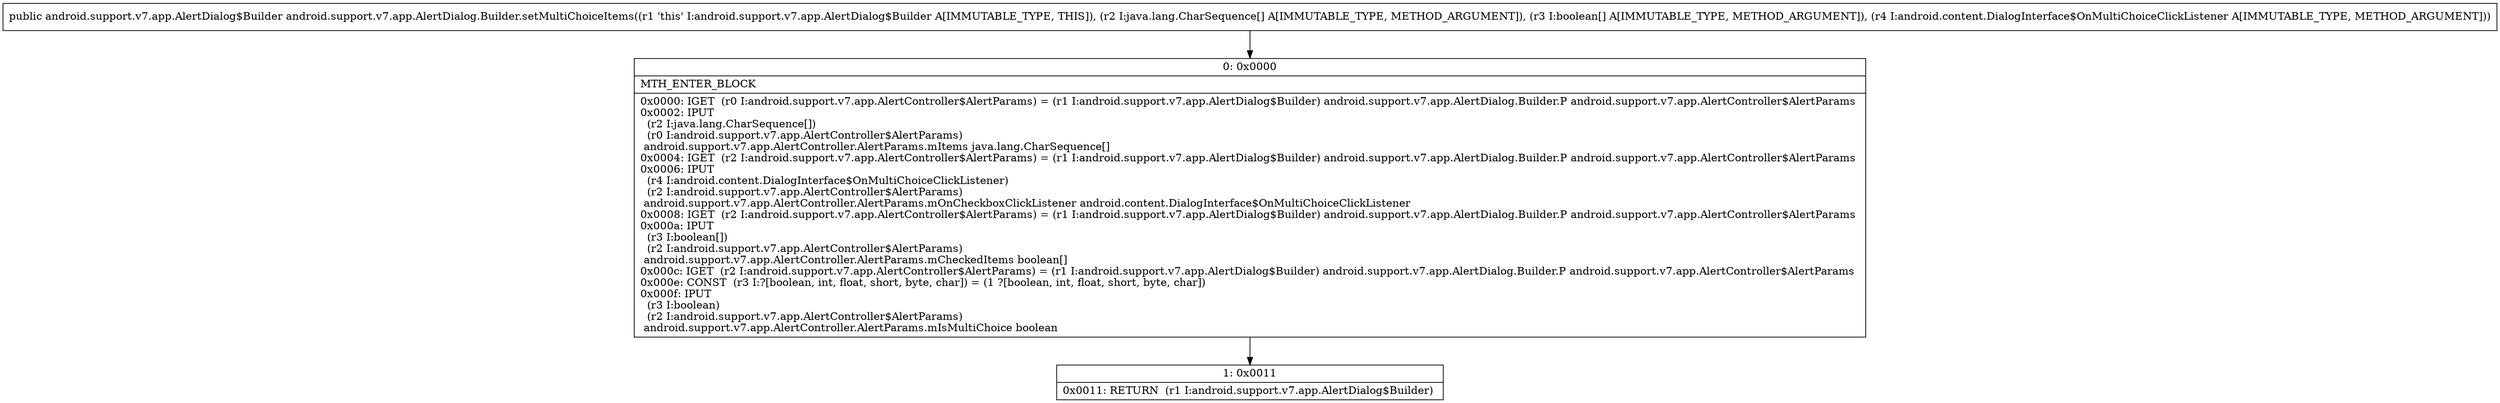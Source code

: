 digraph "CFG forandroid.support.v7.app.AlertDialog.Builder.setMultiChoiceItems([Ljava\/lang\/CharSequence;[ZLandroid\/content\/DialogInterface$OnMultiChoiceClickListener;)Landroid\/support\/v7\/app\/AlertDialog$Builder;" {
Node_0 [shape=record,label="{0\:\ 0x0000|MTH_ENTER_BLOCK\l|0x0000: IGET  (r0 I:android.support.v7.app.AlertController$AlertParams) = (r1 I:android.support.v7.app.AlertDialog$Builder) android.support.v7.app.AlertDialog.Builder.P android.support.v7.app.AlertController$AlertParams \l0x0002: IPUT  \l  (r2 I:java.lang.CharSequence[])\l  (r0 I:android.support.v7.app.AlertController$AlertParams)\l android.support.v7.app.AlertController.AlertParams.mItems java.lang.CharSequence[] \l0x0004: IGET  (r2 I:android.support.v7.app.AlertController$AlertParams) = (r1 I:android.support.v7.app.AlertDialog$Builder) android.support.v7.app.AlertDialog.Builder.P android.support.v7.app.AlertController$AlertParams \l0x0006: IPUT  \l  (r4 I:android.content.DialogInterface$OnMultiChoiceClickListener)\l  (r2 I:android.support.v7.app.AlertController$AlertParams)\l android.support.v7.app.AlertController.AlertParams.mOnCheckboxClickListener android.content.DialogInterface$OnMultiChoiceClickListener \l0x0008: IGET  (r2 I:android.support.v7.app.AlertController$AlertParams) = (r1 I:android.support.v7.app.AlertDialog$Builder) android.support.v7.app.AlertDialog.Builder.P android.support.v7.app.AlertController$AlertParams \l0x000a: IPUT  \l  (r3 I:boolean[])\l  (r2 I:android.support.v7.app.AlertController$AlertParams)\l android.support.v7.app.AlertController.AlertParams.mCheckedItems boolean[] \l0x000c: IGET  (r2 I:android.support.v7.app.AlertController$AlertParams) = (r1 I:android.support.v7.app.AlertDialog$Builder) android.support.v7.app.AlertDialog.Builder.P android.support.v7.app.AlertController$AlertParams \l0x000e: CONST  (r3 I:?[boolean, int, float, short, byte, char]) = (1 ?[boolean, int, float, short, byte, char]) \l0x000f: IPUT  \l  (r3 I:boolean)\l  (r2 I:android.support.v7.app.AlertController$AlertParams)\l android.support.v7.app.AlertController.AlertParams.mIsMultiChoice boolean \l}"];
Node_1 [shape=record,label="{1\:\ 0x0011|0x0011: RETURN  (r1 I:android.support.v7.app.AlertDialog$Builder) \l}"];
MethodNode[shape=record,label="{public android.support.v7.app.AlertDialog$Builder android.support.v7.app.AlertDialog.Builder.setMultiChoiceItems((r1 'this' I:android.support.v7.app.AlertDialog$Builder A[IMMUTABLE_TYPE, THIS]), (r2 I:java.lang.CharSequence[] A[IMMUTABLE_TYPE, METHOD_ARGUMENT]), (r3 I:boolean[] A[IMMUTABLE_TYPE, METHOD_ARGUMENT]), (r4 I:android.content.DialogInterface$OnMultiChoiceClickListener A[IMMUTABLE_TYPE, METHOD_ARGUMENT])) }"];
MethodNode -> Node_0;
Node_0 -> Node_1;
}

